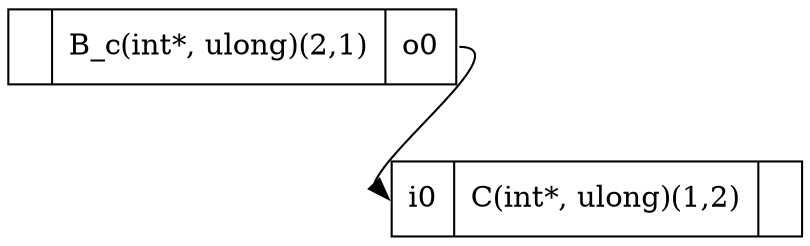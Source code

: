 digraph structs {
	node [shape=record];
	"C(int*, ulong)(1,2)" [label="{<i0>i0}|C(int*, ulong)(1,2)|{}"];
	"B_c(int*, ulong)(2,1)" [label="{}|B_c(int*, ulong)(2,1)|{<o0>o0}"];

	"B_c(int*, ulong)(2,1)" -> "C(int*, ulong)(1,2)" [tailport=o0, headport=i0, ];
}
